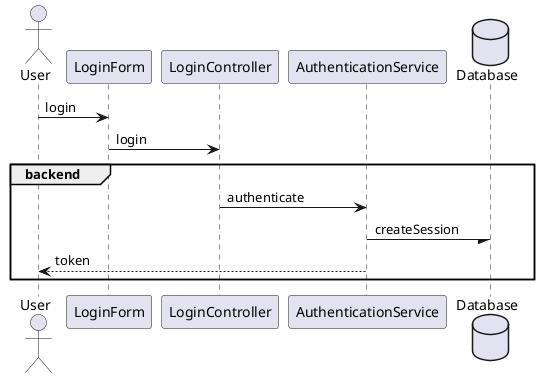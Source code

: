 @startuml
actor User
participant LoginForm
participant LoginController
participant AuthenticationService
database Database

User -> LoginForm : login
LoginForm -> LoginController : login
group backend
LoginController -> AuthenticationService : authenticate
AuthenticationService -/ Database : createSession
User <-- AuthenticationService : token
end
@enduml